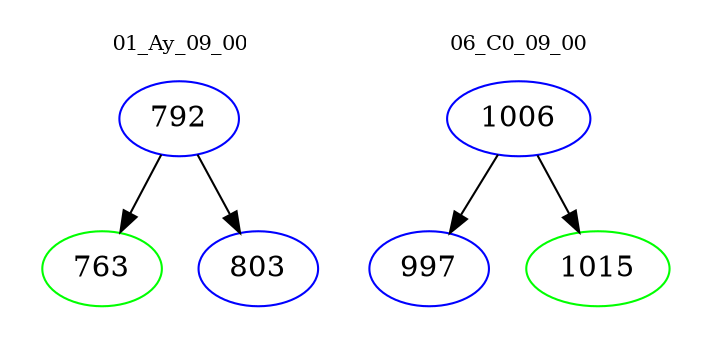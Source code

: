 digraph{
subgraph cluster_0 {
color = white
label = "01_Ay_09_00";
fontsize=10;
T0_792 [label="792", color="blue"]
T0_792 -> T0_763 [color="black"]
T0_763 [label="763", color="green"]
T0_792 -> T0_803 [color="black"]
T0_803 [label="803", color="blue"]
}
subgraph cluster_1 {
color = white
label = "06_C0_09_00";
fontsize=10;
T1_1006 [label="1006", color="blue"]
T1_1006 -> T1_997 [color="black"]
T1_997 [label="997", color="blue"]
T1_1006 -> T1_1015 [color="black"]
T1_1015 [label="1015", color="green"]
}
}
